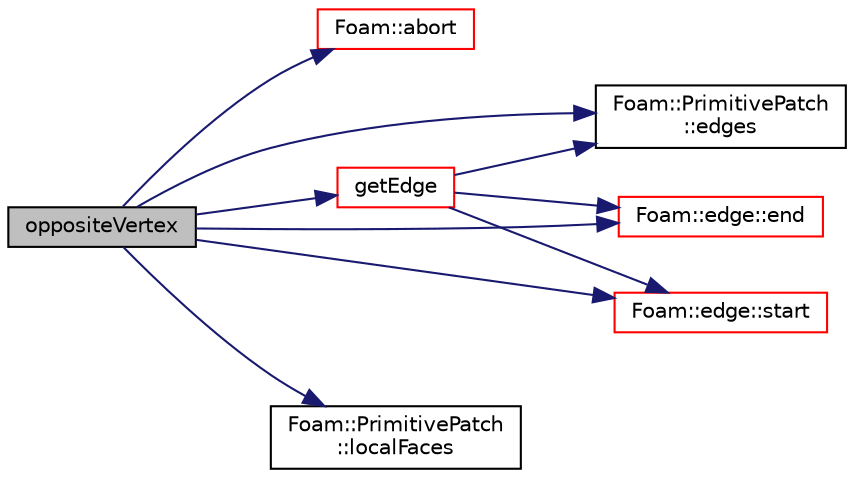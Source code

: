 digraph "oppositeVertex"
{
  bgcolor="transparent";
  edge [fontname="Helvetica",fontsize="10",labelfontname="Helvetica",labelfontsize="10"];
  node [fontname="Helvetica",fontsize="10",shape=record];
  rankdir="LR";
  Node510 [label="oppositeVertex",height=0.2,width=0.4,color="black", fillcolor="grey75", style="filled", fontcolor="black"];
  Node510 -> Node511 [color="midnightblue",fontsize="10",style="solid",fontname="Helvetica"];
  Node511 [label="Foam::abort",height=0.2,width=0.4,color="red",URL="$a21851.html#a447107a607d03e417307c203fa5fb44b"];
  Node510 -> Node556 [color="midnightblue",fontsize="10",style="solid",fontname="Helvetica"];
  Node556 [label="Foam::PrimitivePatch\l::edges",height=0.2,width=0.4,color="black",URL="$a28693.html#a21d764179912ddda5c6f95193c289846",tooltip="Return list of edges, address into LOCAL point list. "];
  Node510 -> Node557 [color="midnightblue",fontsize="10",style="solid",fontname="Helvetica"];
  Node557 [label="Foam::edge::end",height=0.2,width=0.4,color="red",URL="$a28361.html#a5ac1c619caccdf5bcf8c3d58a409849f",tooltip="Return end vertex label. "];
  Node510 -> Node559 [color="midnightblue",fontsize="10",style="solid",fontname="Helvetica"];
  Node559 [label="getEdge",height=0.2,width=0.4,color="red",URL="$a26673.html#a48231c2376e7ed4f8ce011614fc6a0bf",tooltip="Returns edge label connecting v1, v2 (local numbering) "];
  Node559 -> Node556 [color="midnightblue",fontsize="10",style="solid",fontname="Helvetica"];
  Node559 -> Node561 [color="midnightblue",fontsize="10",style="solid",fontname="Helvetica"];
  Node561 [label="Foam::edge::start",height=0.2,width=0.4,color="red",URL="$a28361.html#afe56bdd2031bbf8321e35e2330c0b990",tooltip="Return start vertex label. "];
  Node559 -> Node557 [color="midnightblue",fontsize="10",style="solid",fontname="Helvetica"];
  Node510 -> Node569 [color="midnightblue",fontsize="10",style="solid",fontname="Helvetica"];
  Node569 [label="Foam::PrimitivePatch\l::localFaces",height=0.2,width=0.4,color="black",URL="$a28693.html#aa4bd29e9c9de3d53e26aa2bf2e803c60",tooltip="Return patch faces addressing into local point list. "];
  Node510 -> Node561 [color="midnightblue",fontsize="10",style="solid",fontname="Helvetica"];
}
